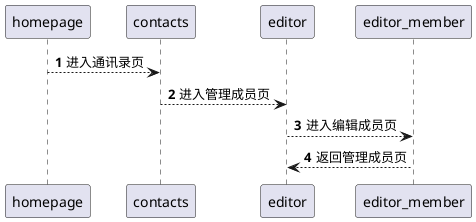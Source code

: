 @startuml
'https://plantuml.com/sequence-diagram

autonumber
homepage  --->contacts   :进入通讯录页
contacts  --->editor     :进入管理成员页
editor    --->editor_member  :进入编辑成员页
editor_member  ---->editor   :返回管理成员页
@enduml